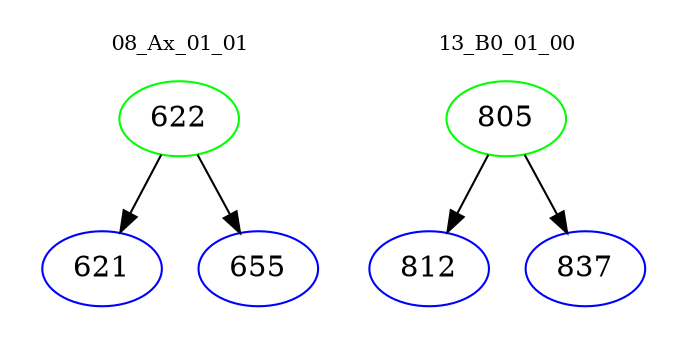 digraph{
subgraph cluster_0 {
color = white
label = "08_Ax_01_01";
fontsize=10;
T0_622 [label="622", color="green"]
T0_622 -> T0_621 [color="black"]
T0_621 [label="621", color="blue"]
T0_622 -> T0_655 [color="black"]
T0_655 [label="655", color="blue"]
}
subgraph cluster_1 {
color = white
label = "13_B0_01_00";
fontsize=10;
T1_805 [label="805", color="green"]
T1_805 -> T1_812 [color="black"]
T1_812 [label="812", color="blue"]
T1_805 -> T1_837 [color="black"]
T1_837 [label="837", color="blue"]
}
}
